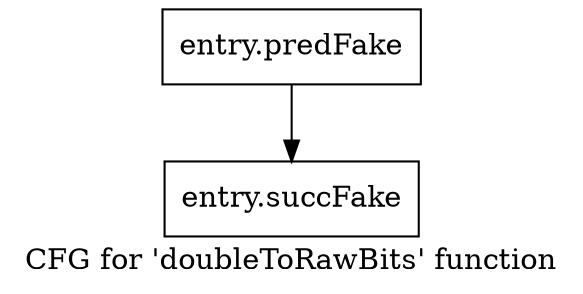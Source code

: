 digraph "CFG for 'doubleToRawBits' function" {
	label="CFG for 'doubleToRawBits' function";

	Node0x3cf4b90 [shape=record,filename="",linenumber="",label="{entry.predFake}"];
	Node0x3cf4b90 -> Node0x3eb2db0[ callList="" memoryops="" filename="/tools/Xilinx/Vitis_HLS/2022.1/include/ap_common.h" execusionnum="3200"];
	Node0x3eb2db0 [shape=record,filename="/tools/Xilinx/Vitis_HLS/2022.1/include/ap_common.h",linenumber="768",label="{entry.succFake}"];
}
